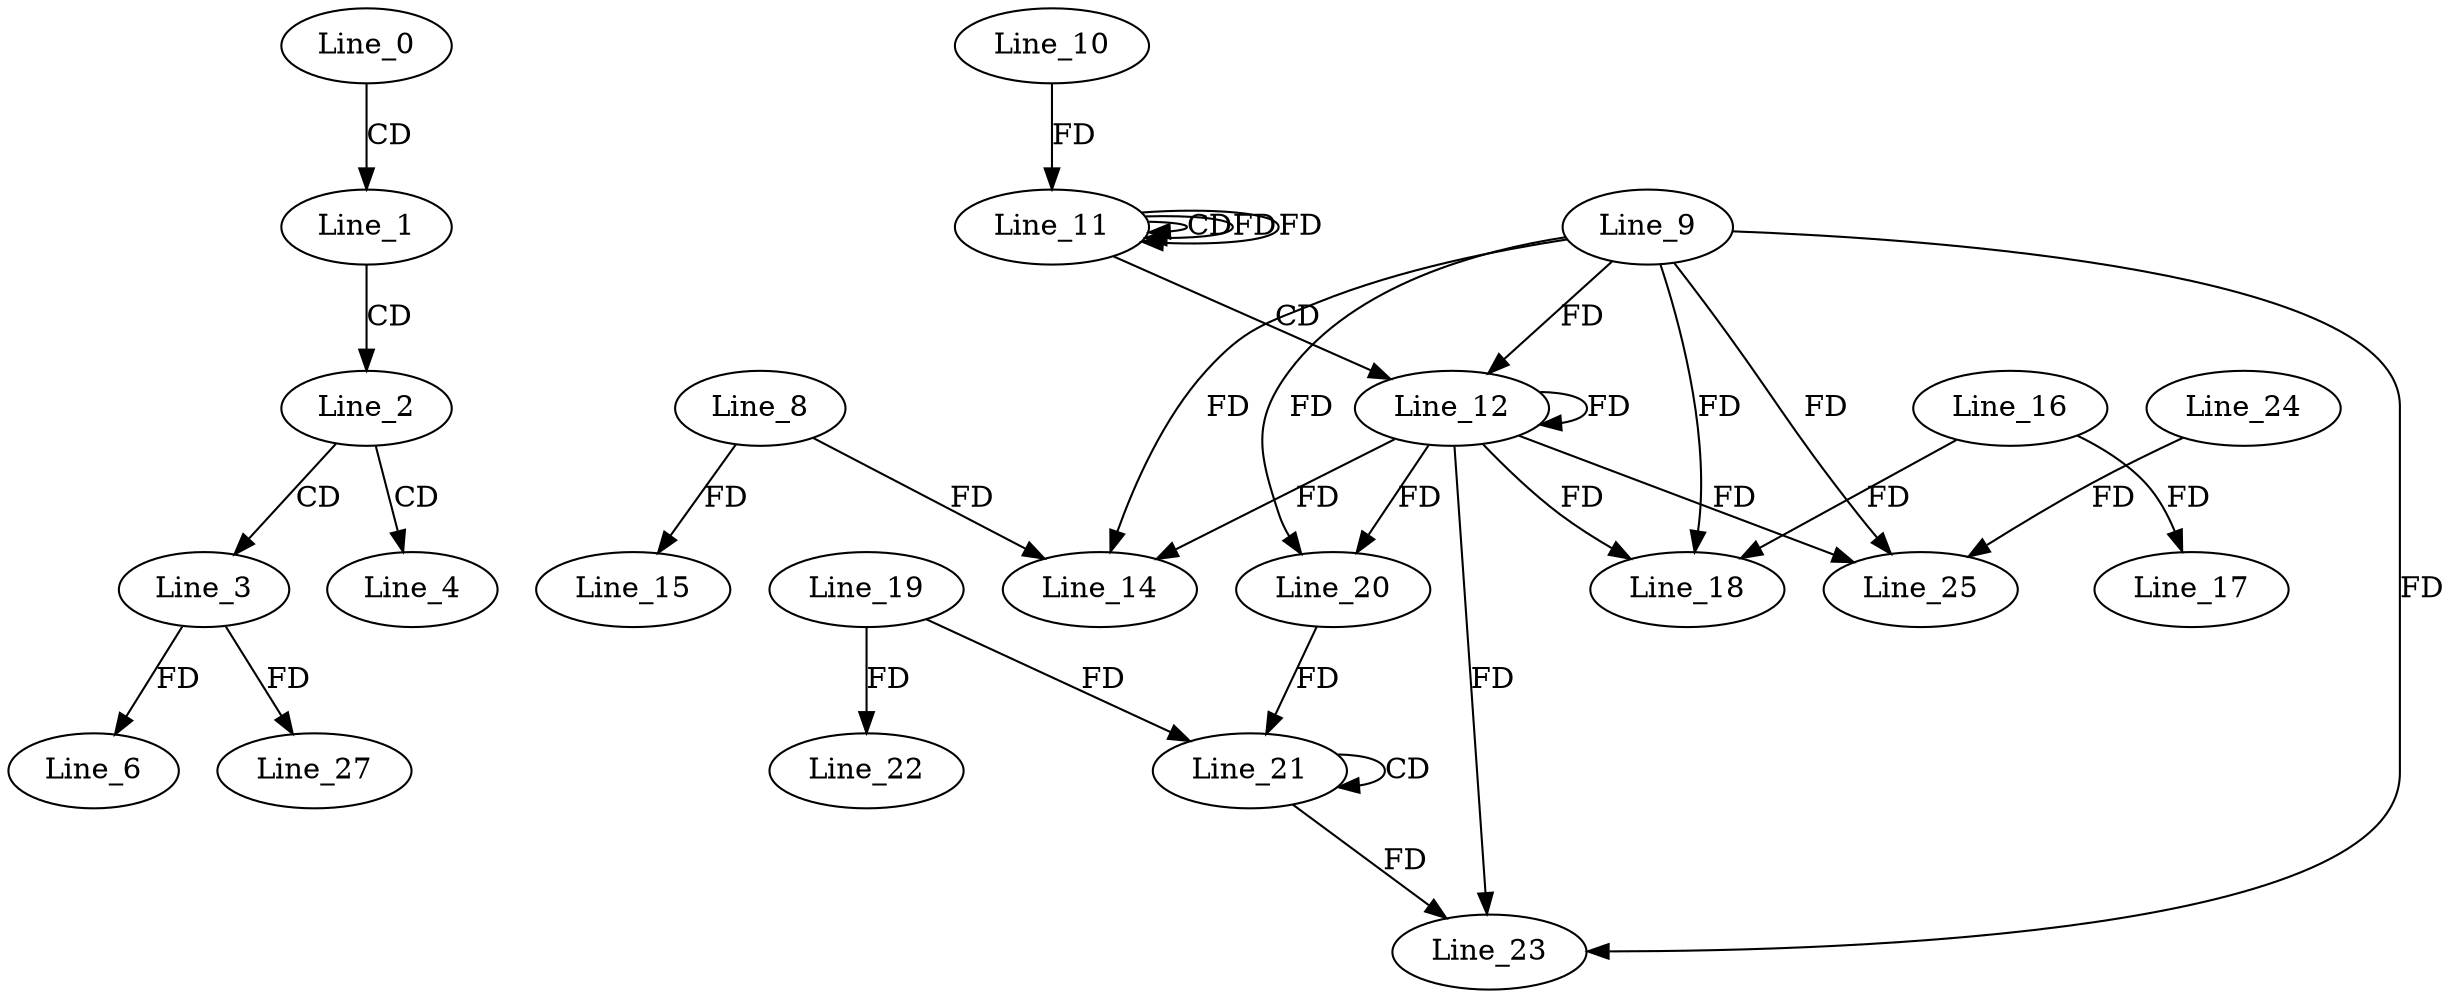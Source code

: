 digraph G {
  Line_0;
  Line_1;
  Line_2;
  Line_3;
  Line_4;
  Line_6;
  Line_10;
  Line_11;
  Line_11;
  Line_11;
  Line_12;
  Line_9;
  Line_8;
  Line_14;
  Line_14;
  Line_15;
  Line_16;
  Line_17;
  Line_18;
  Line_18;
  Line_20;
  Line_21;
  Line_21;
  Line_19;
  Line_20;
  Line_22;
  Line_23;
  Line_23;
  Line_25;
  Line_24;
  Line_27;
  Line_0 -> Line_1 [ label="CD" ];
  Line_1 -> Line_2 [ label="CD" ];
  Line_2 -> Line_3 [ label="CD" ];
  Line_2 -> Line_4 [ label="CD" ];
  Line_3 -> Line_6 [ label="FD" ];
  Line_10 -> Line_11 [ label="FD" ];
  Line_11 -> Line_11 [ label="CD" ];
  Line_11 -> Line_11 [ label="FD" ];
  Line_11 -> Line_12 [ label="CD" ];
  Line_12 -> Line_12 [ label="FD" ];
  Line_9 -> Line_12 [ label="FD" ];
  Line_8 -> Line_14 [ label="FD" ];
  Line_12 -> Line_14 [ label="FD" ];
  Line_9 -> Line_14 [ label="FD" ];
  Line_8 -> Line_15 [ label="FD" ];
  Line_16 -> Line_17 [ label="FD" ];
  Line_12 -> Line_18 [ label="FD" ];
  Line_9 -> Line_18 [ label="FD" ];
  Line_16 -> Line_18 [ label="FD" ];
  Line_12 -> Line_20 [ label="FD" ];
  Line_9 -> Line_20 [ label="FD" ];
  Line_21 -> Line_21 [ label="CD" ];
  Line_19 -> Line_21 [ label="FD" ];
  Line_20 -> Line_21 [ label="FD" ];
  Line_19 -> Line_22 [ label="FD" ];
  Line_21 -> Line_23 [ label="FD" ];
  Line_12 -> Line_23 [ label="FD" ];
  Line_9 -> Line_23 [ label="FD" ];
  Line_12 -> Line_25 [ label="FD" ];
  Line_9 -> Line_25 [ label="FD" ];
  Line_24 -> Line_25 [ label="FD" ];
  Line_3 -> Line_27 [ label="FD" ];
  Line_11 -> Line_11 [ label="FD" ];
}

